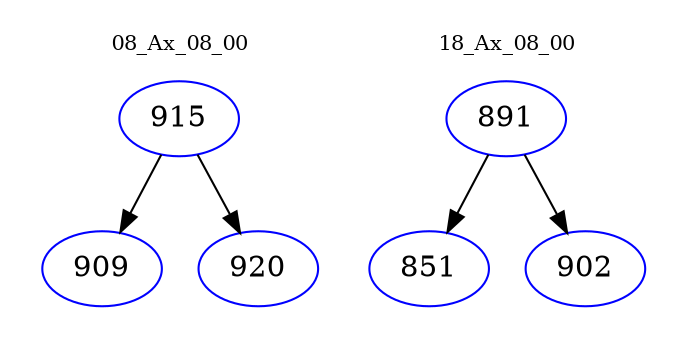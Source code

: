 digraph{
subgraph cluster_0 {
color = white
label = "08_Ax_08_00";
fontsize=10;
T0_915 [label="915", color="blue"]
T0_915 -> T0_909 [color="black"]
T0_909 [label="909", color="blue"]
T0_915 -> T0_920 [color="black"]
T0_920 [label="920", color="blue"]
}
subgraph cluster_1 {
color = white
label = "18_Ax_08_00";
fontsize=10;
T1_891 [label="891", color="blue"]
T1_891 -> T1_851 [color="black"]
T1_851 [label="851", color="blue"]
T1_891 -> T1_902 [color="black"]
T1_902 [label="902", color="blue"]
}
}
